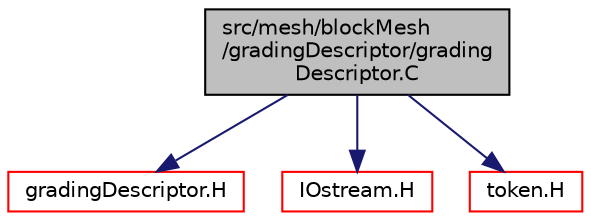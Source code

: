 digraph "src/mesh/blockMesh/gradingDescriptor/gradingDescriptor.C"
{
  bgcolor="transparent";
  edge [fontname="Helvetica",fontsize="10",labelfontname="Helvetica",labelfontsize="10"];
  node [fontname="Helvetica",fontsize="10",shape=record];
  Node0 [label="src/mesh/blockMesh\l/gradingDescriptor/grading\lDescriptor.C",height=0.2,width=0.4,color="black", fillcolor="grey75", style="filled", fontcolor="black"];
  Node0 -> Node1 [color="midnightblue",fontsize="10",style="solid",fontname="Helvetica"];
  Node1 [label="gradingDescriptor.H",height=0.2,width=0.4,color="red",URL="$a07631.html"];
  Node0 -> Node30 [color="midnightblue",fontsize="10",style="solid",fontname="Helvetica"];
  Node30 [label="IOstream.H",height=0.2,width=0.4,color="red",URL="$a09812.html"];
  Node0 -> Node39 [color="midnightblue",fontsize="10",style="solid",fontname="Helvetica"];
  Node39 [label="token.H",height=0.2,width=0.4,color="red",URL="$a09947.html"];
}

